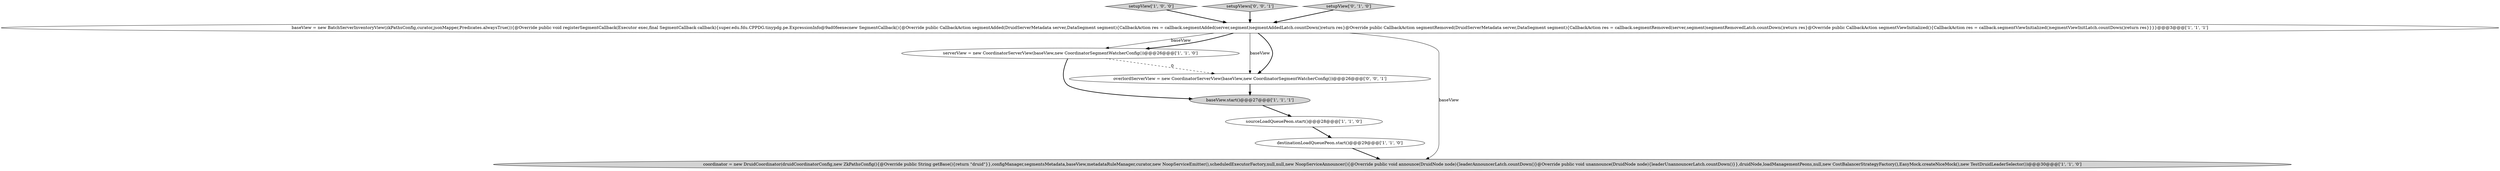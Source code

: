 digraph {
5 [style = filled, label = "baseView.start()@@@27@@@['1', '1', '1']", fillcolor = lightgray, shape = ellipse image = "AAA0AAABBB1BBB"];
4 [style = filled, label = "serverView = new CoordinatorServerView(baseView,new CoordinatorSegmentWatcherConfig())@@@26@@@['1', '1', '0']", fillcolor = white, shape = ellipse image = "AAA0AAABBB1BBB"];
3 [style = filled, label = "coordinator = new DruidCoordinator(druidCoordinatorConfig,new ZkPathsConfig(){@Override public String getBase(){return \"druid\"}},configManager,segmentsMetadata,baseView,metadataRuleManager,curator,new NoopServiceEmitter(),scheduledExecutorFactory,null,null,new NoopServiceAnnouncer(){@Override public void announce(DruidNode node){leaderAnnouncerLatch.countDown()}@Override public void unannounce(DruidNode node){leaderUnannouncerLatch.countDown()}},druidNode,loadManagementPeons,null,new CostBalancerStrategyFactory(),EasyMock.createNiceMock(),new TestDruidLeaderSelector())@@@30@@@['1', '1', '0']", fillcolor = lightgray, shape = ellipse image = "AAA0AAABBB1BBB"];
2 [style = filled, label = "setupView['1', '0', '0']", fillcolor = lightgray, shape = diamond image = "AAA0AAABBB1BBB"];
9 [style = filled, label = "setupViews['0', '0', '1']", fillcolor = lightgray, shape = diamond image = "AAA0AAABBB3BBB"];
6 [style = filled, label = "sourceLoadQueuePeon.start()@@@28@@@['1', '1', '0']", fillcolor = white, shape = ellipse image = "AAA0AAABBB1BBB"];
8 [style = filled, label = "overlordServerView = new CoordinatorServerView(baseView,new CoordinatorSegmentWatcherConfig())@@@26@@@['0', '0', '1']", fillcolor = white, shape = ellipse image = "AAA0AAABBB3BBB"];
7 [style = filled, label = "setupView['0', '1', '0']", fillcolor = lightgray, shape = diamond image = "AAA0AAABBB2BBB"];
1 [style = filled, label = "destinationLoadQueuePeon.start()@@@29@@@['1', '1', '0']", fillcolor = white, shape = ellipse image = "AAA0AAABBB1BBB"];
0 [style = filled, label = "baseView = new BatchServerInventoryView(zkPathsConfig,curator,jsonMapper,Predicates.alwaysTrue()){@Override public void registerSegmentCallback(Executor exec,final SegmentCallback callback){super.edu.fdu.CPPDG.tinypdg.pe.ExpressionInfo@9ad0feexecnew SegmentCallback(){@Override public CallbackAction segmentAdded(DruidServerMetadata server,DataSegment segment){CallbackAction res = callback.segmentAdded(server,segment)segmentAddedLatch.countDown()return res}@Override public CallbackAction segmentRemoved(DruidServerMetadata server,DataSegment segment){CallbackAction res = callback.segmentRemoved(server,segment)segmentRemovedLatch.countDown()return res}@Override public CallbackAction segmentViewInitialized(){CallbackAction res = callback.segmentViewInitialized()segmentViewInitLatch.countDown()return res}}}}@@@3@@@['1', '1', '1']", fillcolor = white, shape = ellipse image = "AAA0AAABBB1BBB"];
4->5 [style = bold, label=""];
0->3 [style = solid, label="baseView"];
0->8 [style = solid, label="baseView"];
2->0 [style = bold, label=""];
1->3 [style = bold, label=""];
0->4 [style = solid, label="baseView"];
0->4 [style = bold, label=""];
0->8 [style = bold, label=""];
9->0 [style = bold, label=""];
8->5 [style = bold, label=""];
6->1 [style = bold, label=""];
7->0 [style = bold, label=""];
5->6 [style = bold, label=""];
4->8 [style = dashed, label="0"];
}

